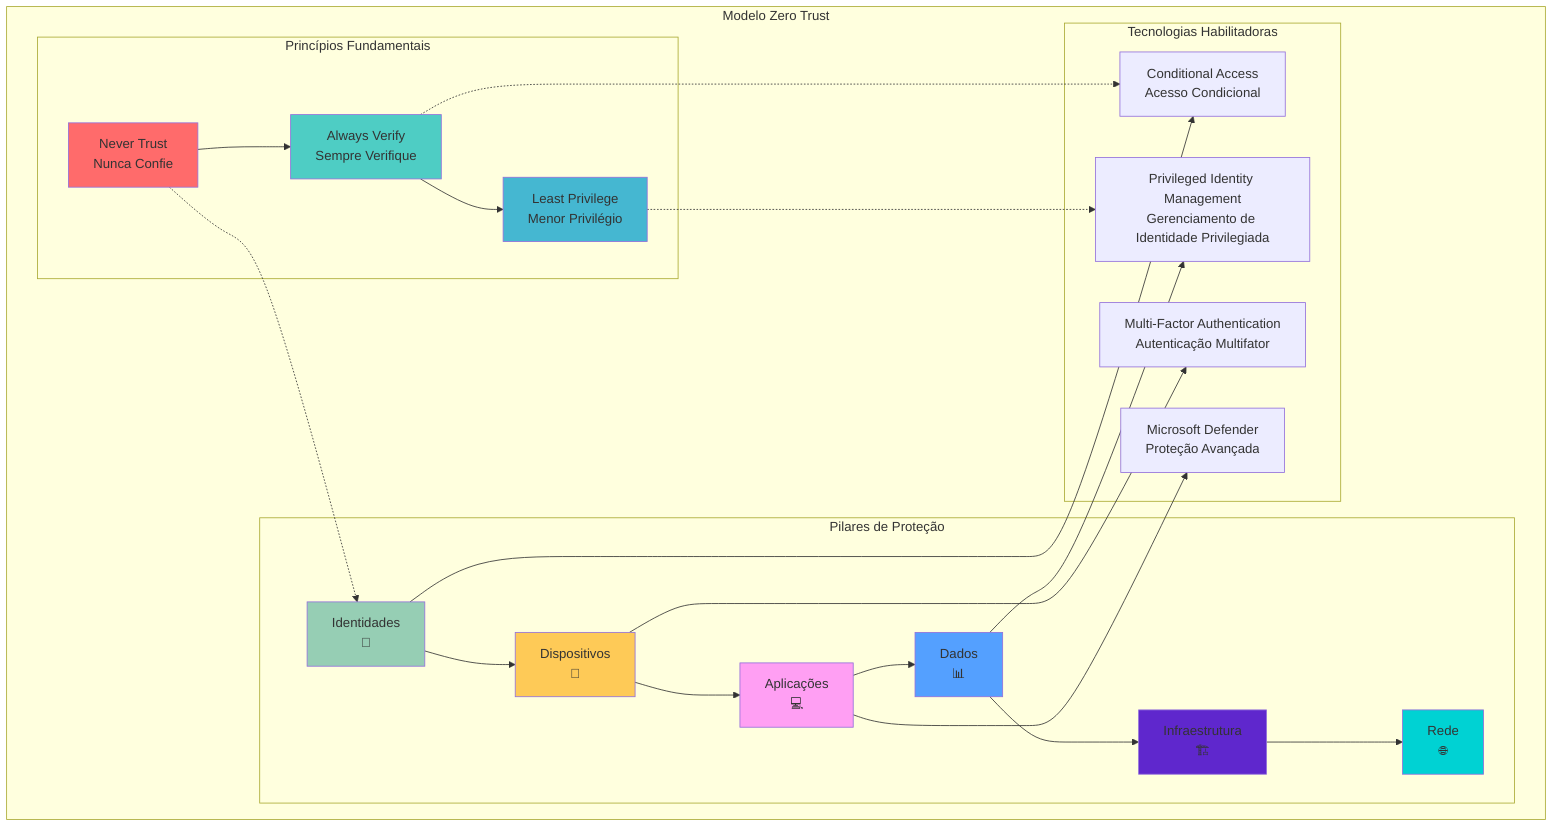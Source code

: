 graph TB
    subgraph "Modelo Zero Trust"
        subgraph "Princípios Fundamentais"
            A[Never Trust<br/>Nunca Confie] --> B[Always Verify<br/>Sempre Verifique]
            B --> C[Least Privilege<br/>Menor Privilégio]
        end
        
        subgraph "Pilares de Proteção"
            D[Identidades<br/>👤] --> E[Dispositivos<br/>📱]
            E --> F[Aplicações<br/>💻]
            F --> G[Dados<br/>📊]
            G --> H[Infraestrutura<br/>🏗️]
            H --> I[Rede<br/>🌐]
        end
        
        subgraph "Tecnologias Habilitadoras"
            J[Conditional Access<br/>Acesso Condicional]
            K[Multi-Factor Authentication<br/>Autenticação Multifator]
            L[Privileged Identity Management<br/>Gerenciamento de Identidade Privilegiada]
            M[Microsoft Defender<br/>Proteção Avançada]
        end
        
        A -.-> D
        B -.-> J
        C -.-> L
        
        D --> J
        E --> K
        F --> M
        G --> L
    end
    
    style A fill:#ff6b6b
    style B fill:#4ecdc4
    style C fill:#45b7d1
    style D fill:#96ceb4
    style E fill:#feca57
    style F fill:#ff9ff3
    style G fill:#54a0ff
    style H fill:#5f27cd
    style I fill:#00d2d3